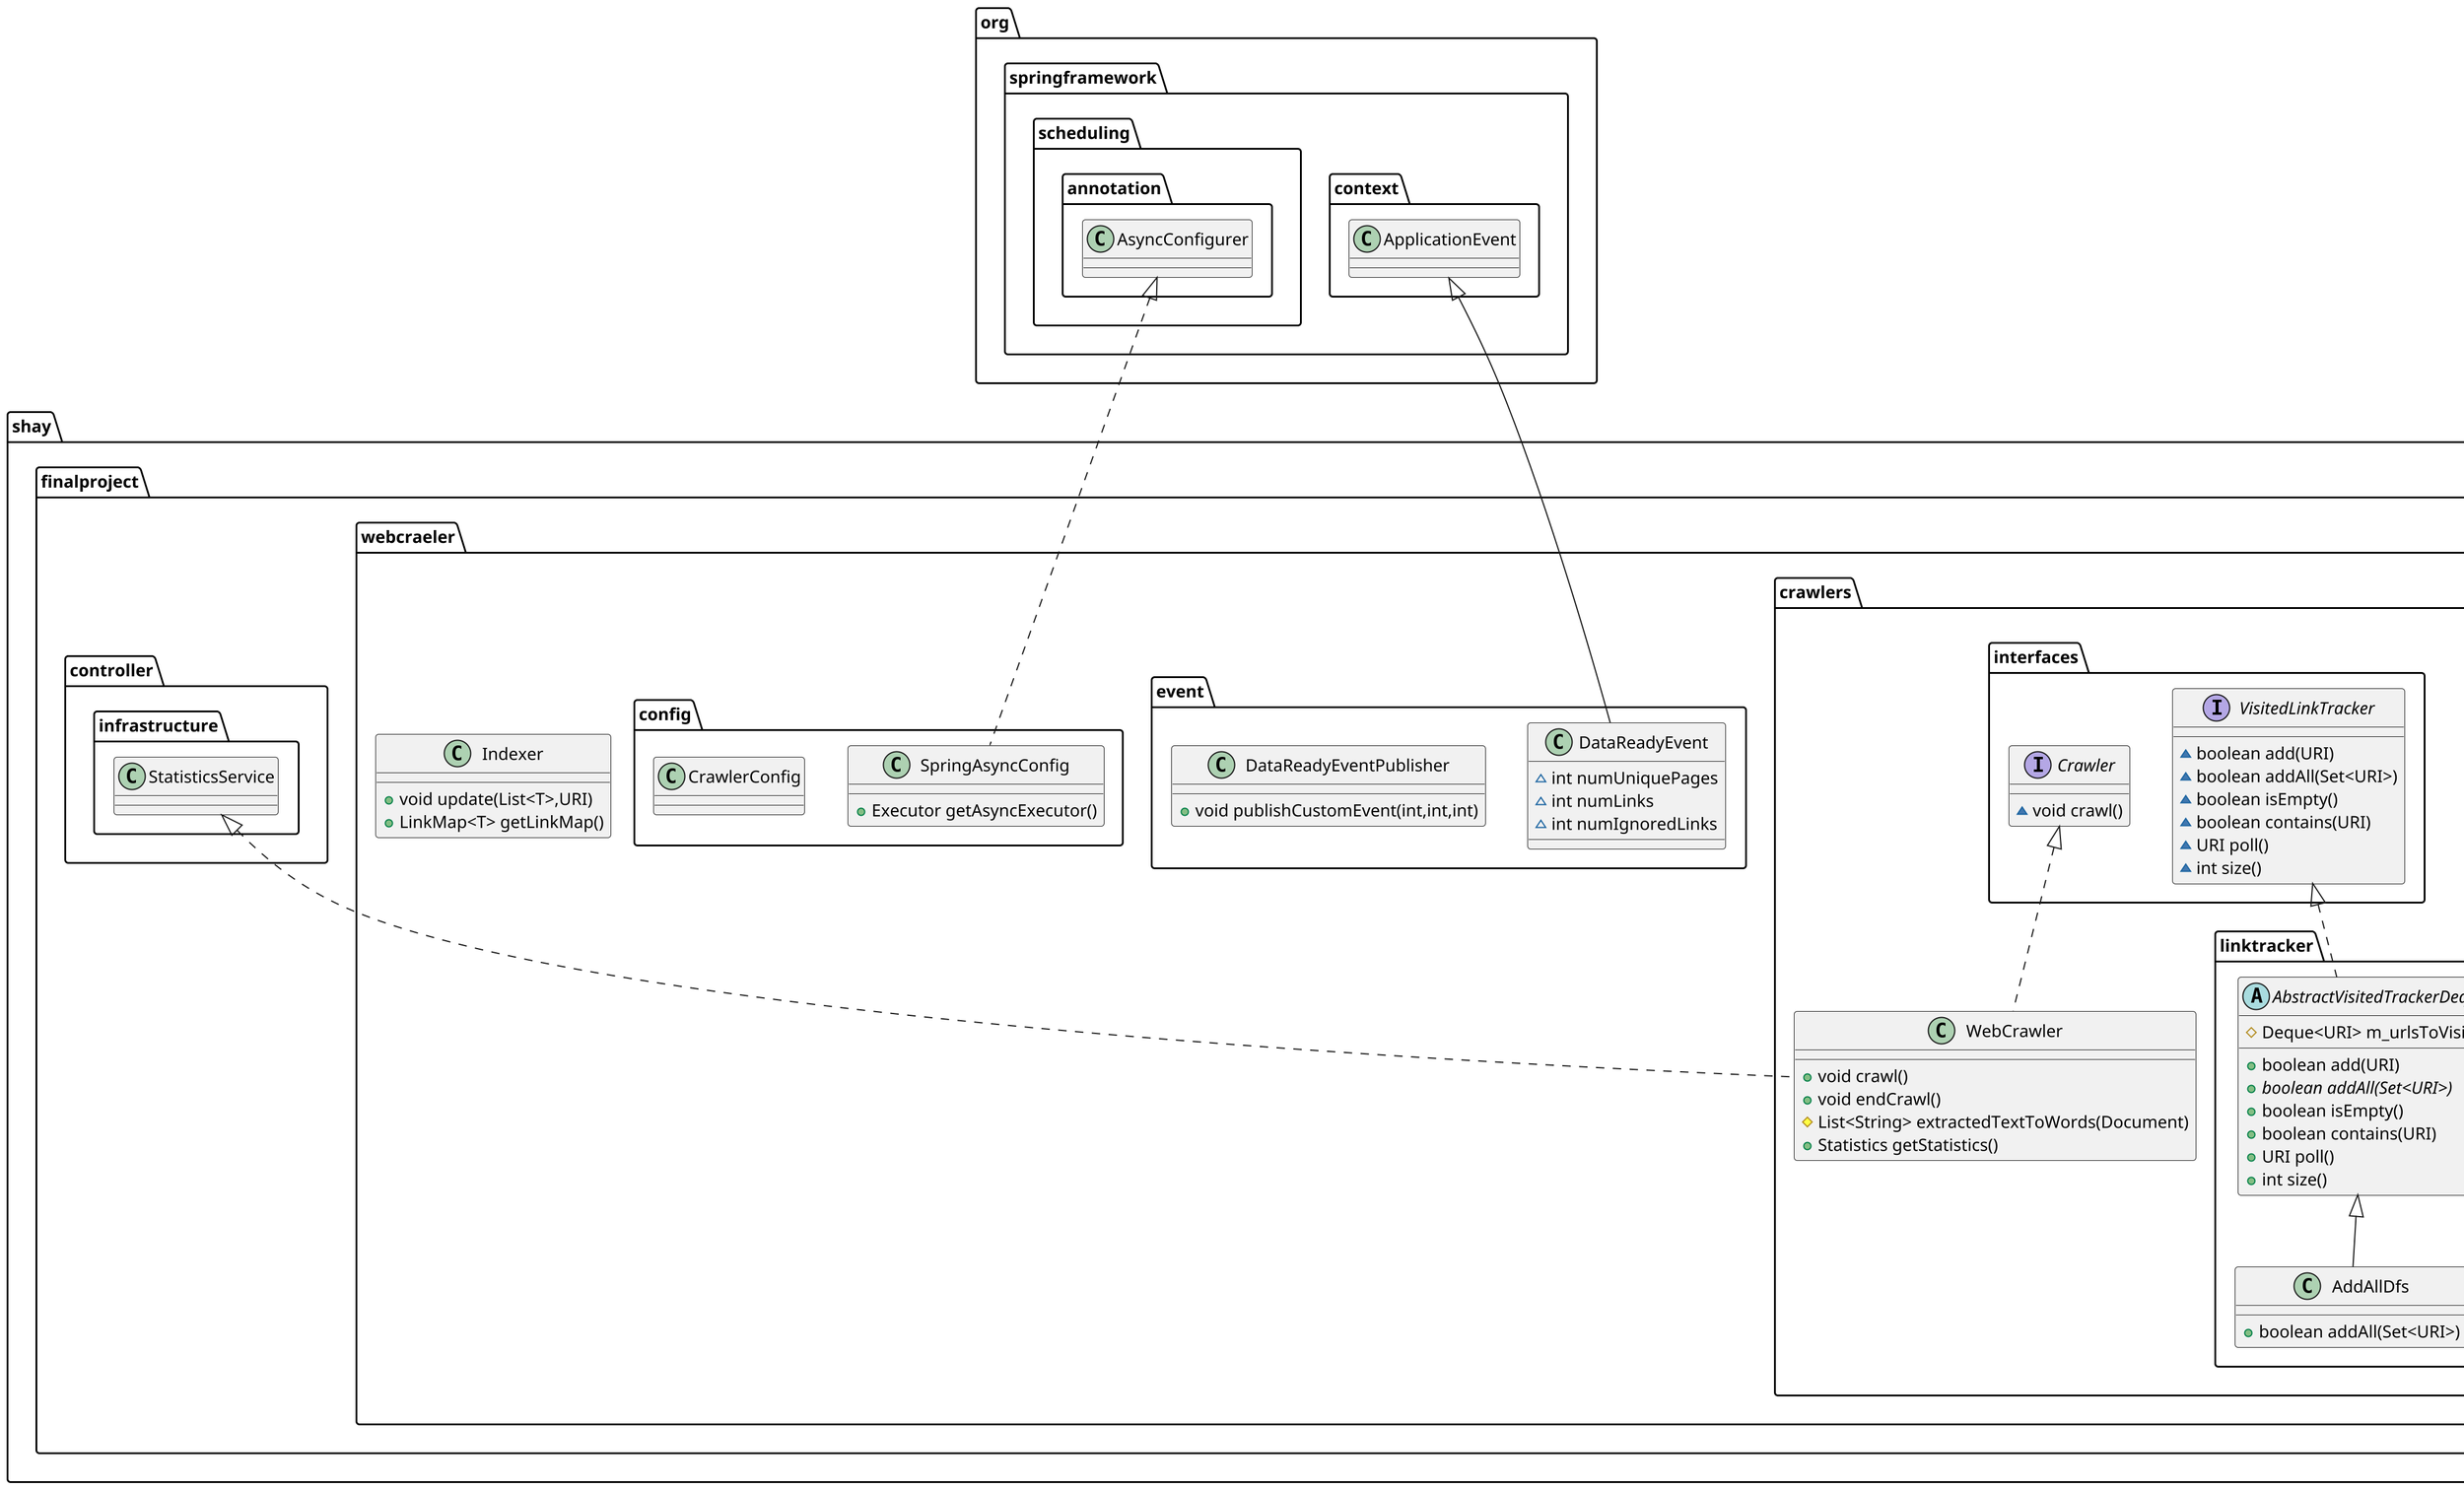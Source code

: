 @startuml
scale 2.0
abstract class shay.finalproject.webcraeler.crawlers.linktracker.AbstractVisitedTrackerDeque {
# Deque<URI> m_urlsToVisit
+ boolean add(URI)
+ {abstract}boolean addAll(Set<URI>)
+ boolean isEmpty()
+ boolean contains(URI)
+ URI poll()
+ int size()
}
interface shay.finalproject.webcraeler.crawlers.limiter.interfaces.Limiter {
~ boolean continueProcessing(VisitedLinkTracker,long,int)
~ int getDepth()
}
class shay.finalproject.webcraeler.crawlers.linktracker.AddAllDfs {
+ boolean addAll(Set<URI>)
}
class shay.finalproject.webcraeler.extractor.LinkExtractorJsoup {
+ List<URI> extractLinks(Document)
}
class shay.finalproject.webcraeler.extractor.WebTextProcessor {
+ String cleanText(String)
+ List<String> textToList(String)
}
class shay.finalproject.webcraeler.config.SpringAsyncConfig {
+ Executor getAsyncExecutor()
}
interface shay.finalproject.webcraeler.extractor.interfaces.TextProcessor {
~ String cleanText(String)
~ List<String> textToList(String)
}
class shay.finalproject.webcraeler.crawlers.linktracker.AddAllBfs {
+ boolean addAll(Set<URI>)
}
interface shay.finalproject.webcraeler.crawlers.interfaces.Crawler {
~ void crawl()
}
class shay.finalproject.webcraeler.crawlers.limiter.DfsLimiter {
+ boolean continueProcessing(VisitedLinkTracker,long,int)
}
class shay.finalproject.webcraeler.event.DataReadyEvent {
~ int numUniquePages
~ int numLinks
~ int numIgnoredLinks
}
class shay.finalproject.webcraeler.config.CrawlerConfig {
}
class shay.finalproject.extractor.TextExtractorJsoupTest {
~ void setUp()
+ void testExtractTextToBigString()
+ void testCleanTextToString()
+ void testBigStringToList()
}
class shay.finalproject.webcraeler.extractor.TextExtractorJsoup {
+ String extractTextToBigString(Document)
}
class shay.finalproject.webcraeler.crawlers.WebCrawler {
+ void crawl()
+ void endCrawl()
# List<String> extractedTextToWords(Document)
+ Statistics getStatistics()
}
class shay.finalproject.webcraeler.extractor.UrlEncoder {
+ {static} String encodeUrl(String)
}
interface shay.finalproject.webcraeler.crawlers.interfaces.VisitedLinkTracker {
~ boolean add(URI)
~ boolean addAll(Set<URI>)
~ boolean isEmpty()
~ boolean contains(URI)
~ URI poll()
~ int size()
}
abstract class shay.finalproject.webcraeler.crawlers.limiter.interfaces.AbstractLimiter {
# CrawlerConfig m_config
# boolean noMaxDepthSet
# boolean noMaxPagesSet
# int m_depth
# int m_depthJumper
+ int getDepth()
}
class shay.finalproject.webcraeler.crawlers.limiter.BfsLimiter {
+ boolean continueProcessing(VisitedLinkTracker,long,int)
}
interface shay.finalproject.webcraeler.extractor.interfaces.TextExtractor {
~ String extractTextToBigString(Document)
}
class shay.finalproject.webcraeler.extractor.DocumentProviderJsoup {
+ Optional<Document> getDocument(URI)
~ Document getPageFromLink(URI)
}
class shay.finalproject.webcraeler.event.DataReadyEventPublisher {
+ void publishCustomEvent(int,int,int)
}
class shay.finalproject.webcraeler.Indexer {
+ void update(List<T>,URI)
+ LinkMap<T> getLinkMap()
}
interface shay.finalproject.webcraeler.extractor.interfaces.LinkExtractor {
~ List<URI> extractLinks(Document)
}
interface shay.finalproject.webcraeler.extractor.interfaces.DocumentProvider {
~ Optional<Document> getDocument(URI)
}


shay.finalproject.webcraeler.crawlers.interfaces.VisitedLinkTracker <|.. shay.finalproject.webcraeler.crawlers.linktracker.AbstractVisitedTrackerDeque
shay.finalproject.webcraeler.crawlers.linktracker.AbstractVisitedTrackerDeque <|-- shay.finalproject.webcraeler.crawlers.linktracker.AddAllDfs
shay.finalproject.webcraeler.extractor.interfaces.LinkExtractor <|.. shay.finalproject.webcraeler.extractor.LinkExtractorJsoup
shay.finalproject.webcraeler.extractor.interfaces.TextProcessor <|.. shay.finalproject.webcraeler.extractor.WebTextProcessor
org.springframework.scheduling.annotation.AsyncConfigurer <|.. shay.finalproject.webcraeler.config.SpringAsyncConfig
shay.finalproject.webcraeler.crawlers.linktracker.AbstractVisitedTrackerDeque <|-- shay.finalproject.webcraeler.crawlers.linktracker.AddAllBfs
shay.finalproject.webcraeler.crawlers.limiter.interfaces.AbstractLimiter <|-- shay.finalproject.webcraeler.crawlers.limiter.DfsLimiter
org.springframework.context.ApplicationEvent <|-- shay.finalproject.webcraeler.event.DataReadyEvent
shay.finalproject.webcraeler.extractor.interfaces.TextExtractor <|.. shay.finalproject.webcraeler.extractor.TextExtractorJsoup
shay.finalproject.webcraeler.crawlers.interfaces.Crawler <|.. shay.finalproject.webcraeler.crawlers.WebCrawler
shay.finalproject.controller.infrastructure.StatisticsService <|.. shay.finalproject.webcraeler.crawlers.WebCrawler
shay.finalproject.webcraeler.crawlers.limiter.interfaces.Limiter <|.. shay.finalproject.webcraeler.crawlers.limiter.interfaces.AbstractLimiter
shay.finalproject.webcraeler.crawlers.limiter.interfaces.AbstractLimiter <|-- shay.finalproject.webcraeler.crawlers.limiter.BfsLimiter
shay.finalproject.webcraeler.extractor.interfaces.DocumentProvider <|.. shay.finalproject.webcraeler.extractor.DocumentProviderJsoup
@enduml